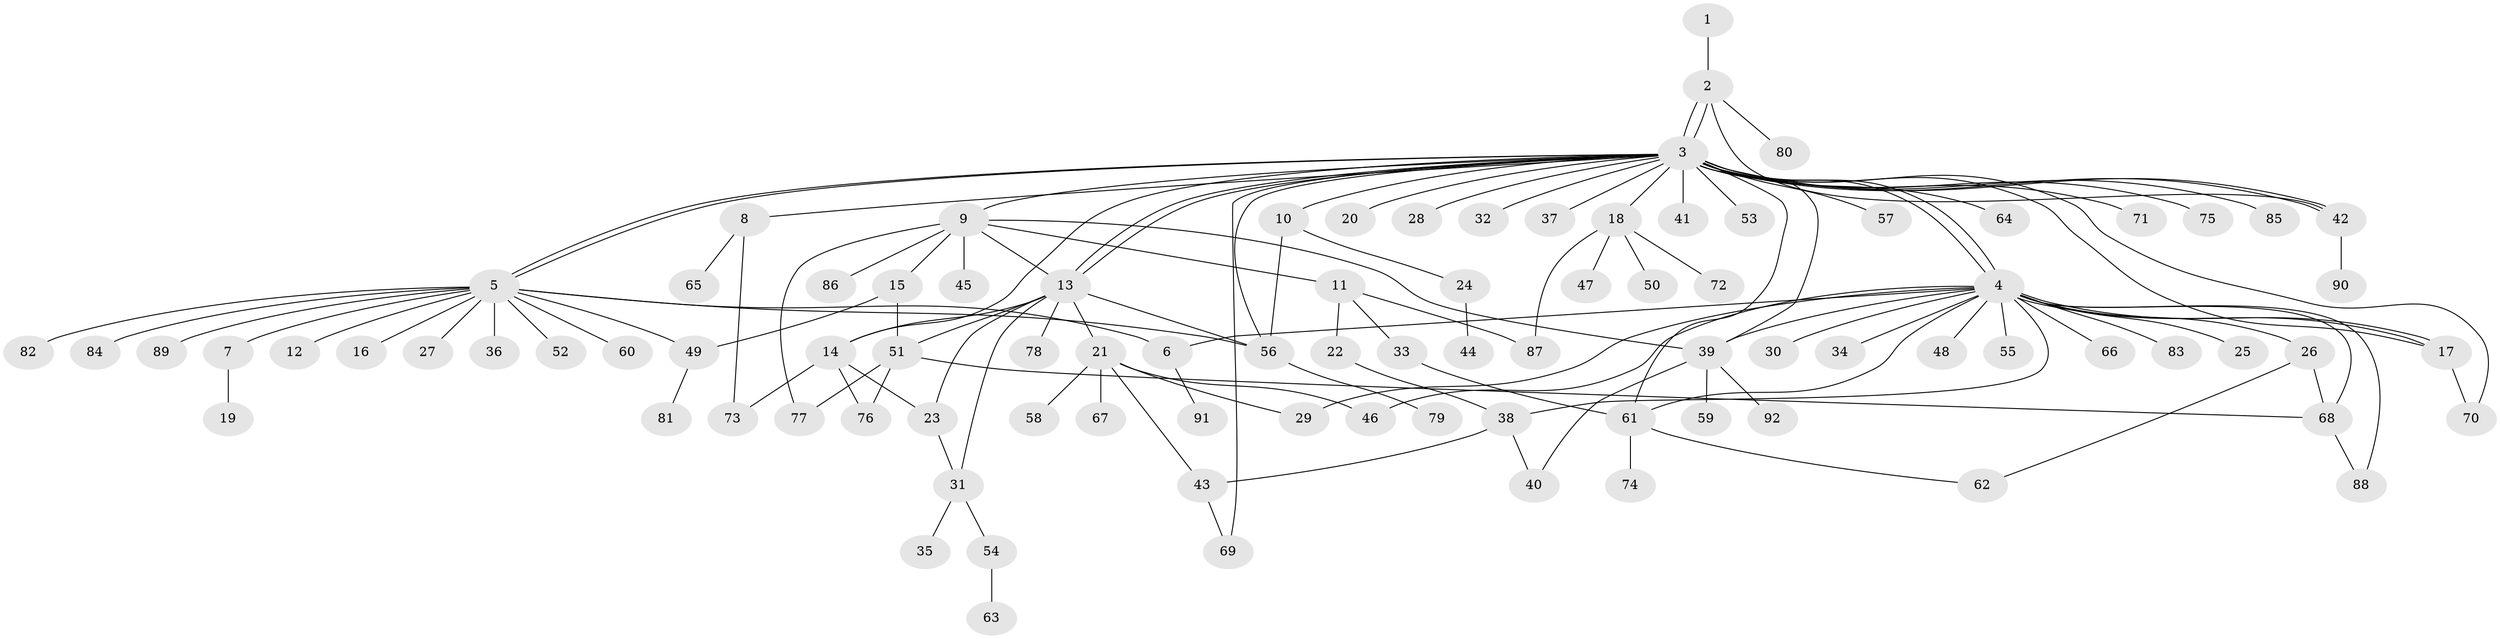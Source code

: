 // Generated by graph-tools (version 1.1) at 2025/26/03/09/25 03:26:08]
// undirected, 92 vertices, 128 edges
graph export_dot {
graph [start="1"]
  node [color=gray90,style=filled];
  1;
  2;
  3;
  4;
  5;
  6;
  7;
  8;
  9;
  10;
  11;
  12;
  13;
  14;
  15;
  16;
  17;
  18;
  19;
  20;
  21;
  22;
  23;
  24;
  25;
  26;
  27;
  28;
  29;
  30;
  31;
  32;
  33;
  34;
  35;
  36;
  37;
  38;
  39;
  40;
  41;
  42;
  43;
  44;
  45;
  46;
  47;
  48;
  49;
  50;
  51;
  52;
  53;
  54;
  55;
  56;
  57;
  58;
  59;
  60;
  61;
  62;
  63;
  64;
  65;
  66;
  67;
  68;
  69;
  70;
  71;
  72;
  73;
  74;
  75;
  76;
  77;
  78;
  79;
  80;
  81;
  82;
  83;
  84;
  85;
  86;
  87;
  88;
  89;
  90;
  91;
  92;
  1 -- 2;
  2 -- 3;
  2 -- 3;
  2 -- 42;
  2 -- 80;
  3 -- 4;
  3 -- 4;
  3 -- 5;
  3 -- 5;
  3 -- 8;
  3 -- 9;
  3 -- 10;
  3 -- 13;
  3 -- 13;
  3 -- 14;
  3 -- 17;
  3 -- 18;
  3 -- 20;
  3 -- 28;
  3 -- 32;
  3 -- 37;
  3 -- 39;
  3 -- 41;
  3 -- 42;
  3 -- 42;
  3 -- 53;
  3 -- 56;
  3 -- 57;
  3 -- 61;
  3 -- 64;
  3 -- 69;
  3 -- 70;
  3 -- 71;
  3 -- 75;
  3 -- 85;
  4 -- 6;
  4 -- 17;
  4 -- 17;
  4 -- 25;
  4 -- 26;
  4 -- 29;
  4 -- 30;
  4 -- 34;
  4 -- 38;
  4 -- 39;
  4 -- 46;
  4 -- 48;
  4 -- 55;
  4 -- 61;
  4 -- 66;
  4 -- 68;
  4 -- 83;
  4 -- 88;
  5 -- 6;
  5 -- 7;
  5 -- 12;
  5 -- 16;
  5 -- 27;
  5 -- 36;
  5 -- 49;
  5 -- 52;
  5 -- 56;
  5 -- 60;
  5 -- 82;
  5 -- 84;
  5 -- 89;
  6 -- 91;
  7 -- 19;
  8 -- 65;
  8 -- 73;
  9 -- 11;
  9 -- 13;
  9 -- 15;
  9 -- 39;
  9 -- 45;
  9 -- 77;
  9 -- 86;
  10 -- 24;
  10 -- 56;
  11 -- 22;
  11 -- 33;
  11 -- 87;
  13 -- 14;
  13 -- 21;
  13 -- 23;
  13 -- 31;
  13 -- 51;
  13 -- 56;
  13 -- 78;
  14 -- 23;
  14 -- 73;
  14 -- 76;
  15 -- 49;
  15 -- 51;
  17 -- 70;
  18 -- 47;
  18 -- 50;
  18 -- 72;
  18 -- 87;
  21 -- 29;
  21 -- 43;
  21 -- 46;
  21 -- 58;
  21 -- 67;
  22 -- 38;
  23 -- 31;
  24 -- 44;
  26 -- 62;
  26 -- 68;
  31 -- 35;
  31 -- 54;
  33 -- 61;
  38 -- 40;
  38 -- 43;
  39 -- 40;
  39 -- 59;
  39 -- 92;
  42 -- 90;
  43 -- 69;
  49 -- 81;
  51 -- 68;
  51 -- 76;
  51 -- 77;
  54 -- 63;
  56 -- 79;
  61 -- 62;
  61 -- 74;
  68 -- 88;
}
